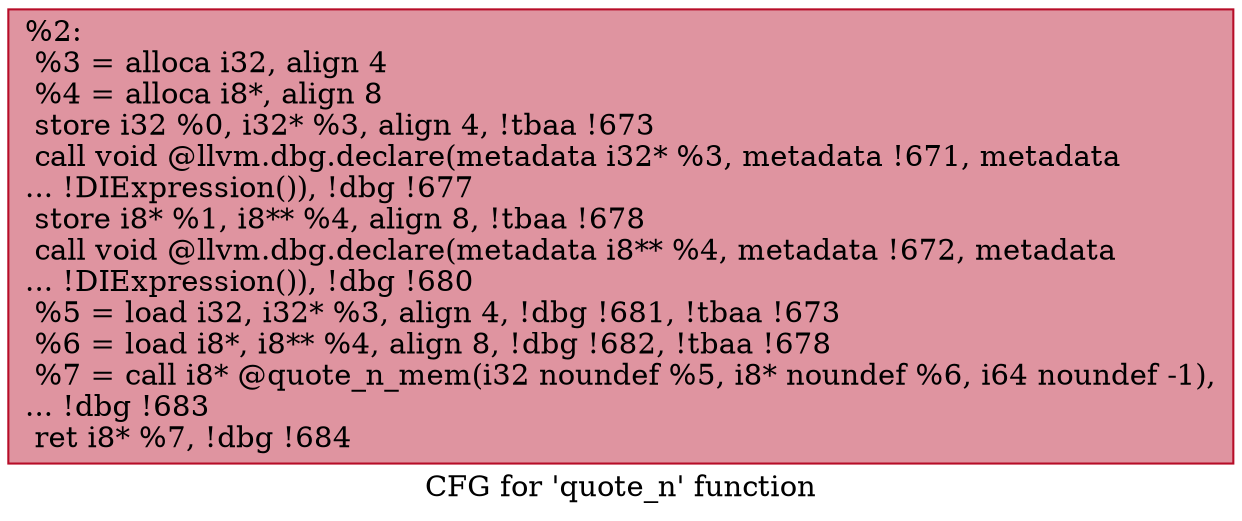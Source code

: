 digraph "CFG for 'quote_n' function" {
	label="CFG for 'quote_n' function";

	Node0xb38a00 [shape=record,color="#b70d28ff", style=filled, fillcolor="#b70d2870",label="{%2:\l  %3 = alloca i32, align 4\l  %4 = alloca i8*, align 8\l  store i32 %0, i32* %3, align 4, !tbaa !673\l  call void @llvm.dbg.declare(metadata i32* %3, metadata !671, metadata\l... !DIExpression()), !dbg !677\l  store i8* %1, i8** %4, align 8, !tbaa !678\l  call void @llvm.dbg.declare(metadata i8** %4, metadata !672, metadata\l... !DIExpression()), !dbg !680\l  %5 = load i32, i32* %3, align 4, !dbg !681, !tbaa !673\l  %6 = load i8*, i8** %4, align 8, !dbg !682, !tbaa !678\l  %7 = call i8* @quote_n_mem(i32 noundef %5, i8* noundef %6, i64 noundef -1),\l... !dbg !683\l  ret i8* %7, !dbg !684\l}"];
}
